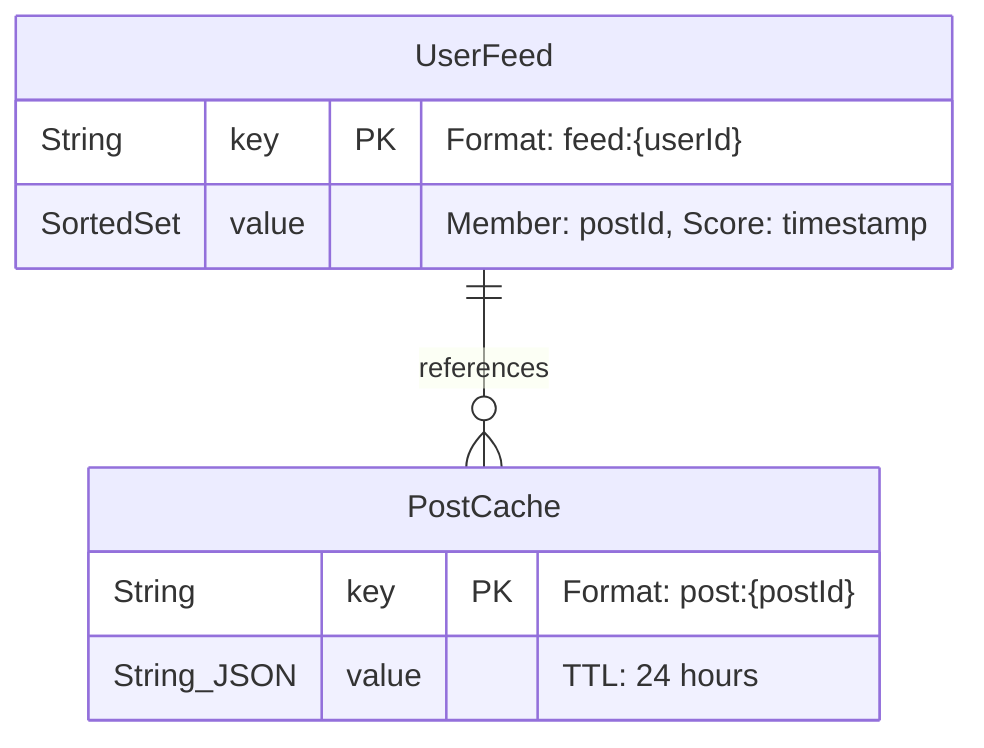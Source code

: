erDiagram
    UserFeed {
        String key PK "Format: feed:{userId}"
        SortedSet value "Member: postId, Score: timestamp"
    }
    PostCache {
        String key PK "Format: post:{postId}"
        String_JSON value "TTL: 24 hours"
    }

    UserFeed ||--o{ PostCache : "references"